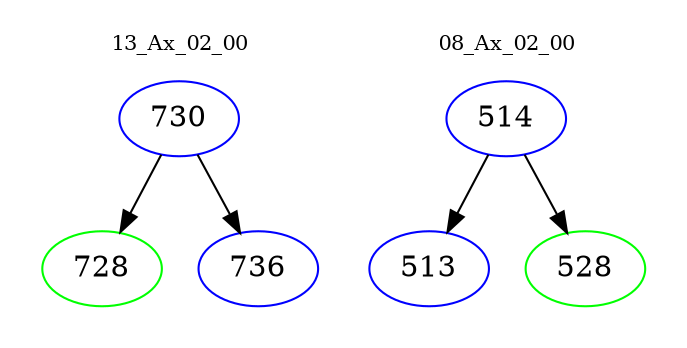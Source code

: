 digraph{
subgraph cluster_0 {
color = white
label = "13_Ax_02_00";
fontsize=10;
T0_730 [label="730", color="blue"]
T0_730 -> T0_728 [color="black"]
T0_728 [label="728", color="green"]
T0_730 -> T0_736 [color="black"]
T0_736 [label="736", color="blue"]
}
subgraph cluster_1 {
color = white
label = "08_Ax_02_00";
fontsize=10;
T1_514 [label="514", color="blue"]
T1_514 -> T1_513 [color="black"]
T1_513 [label="513", color="blue"]
T1_514 -> T1_528 [color="black"]
T1_528 [label="528", color="green"]
}
}
